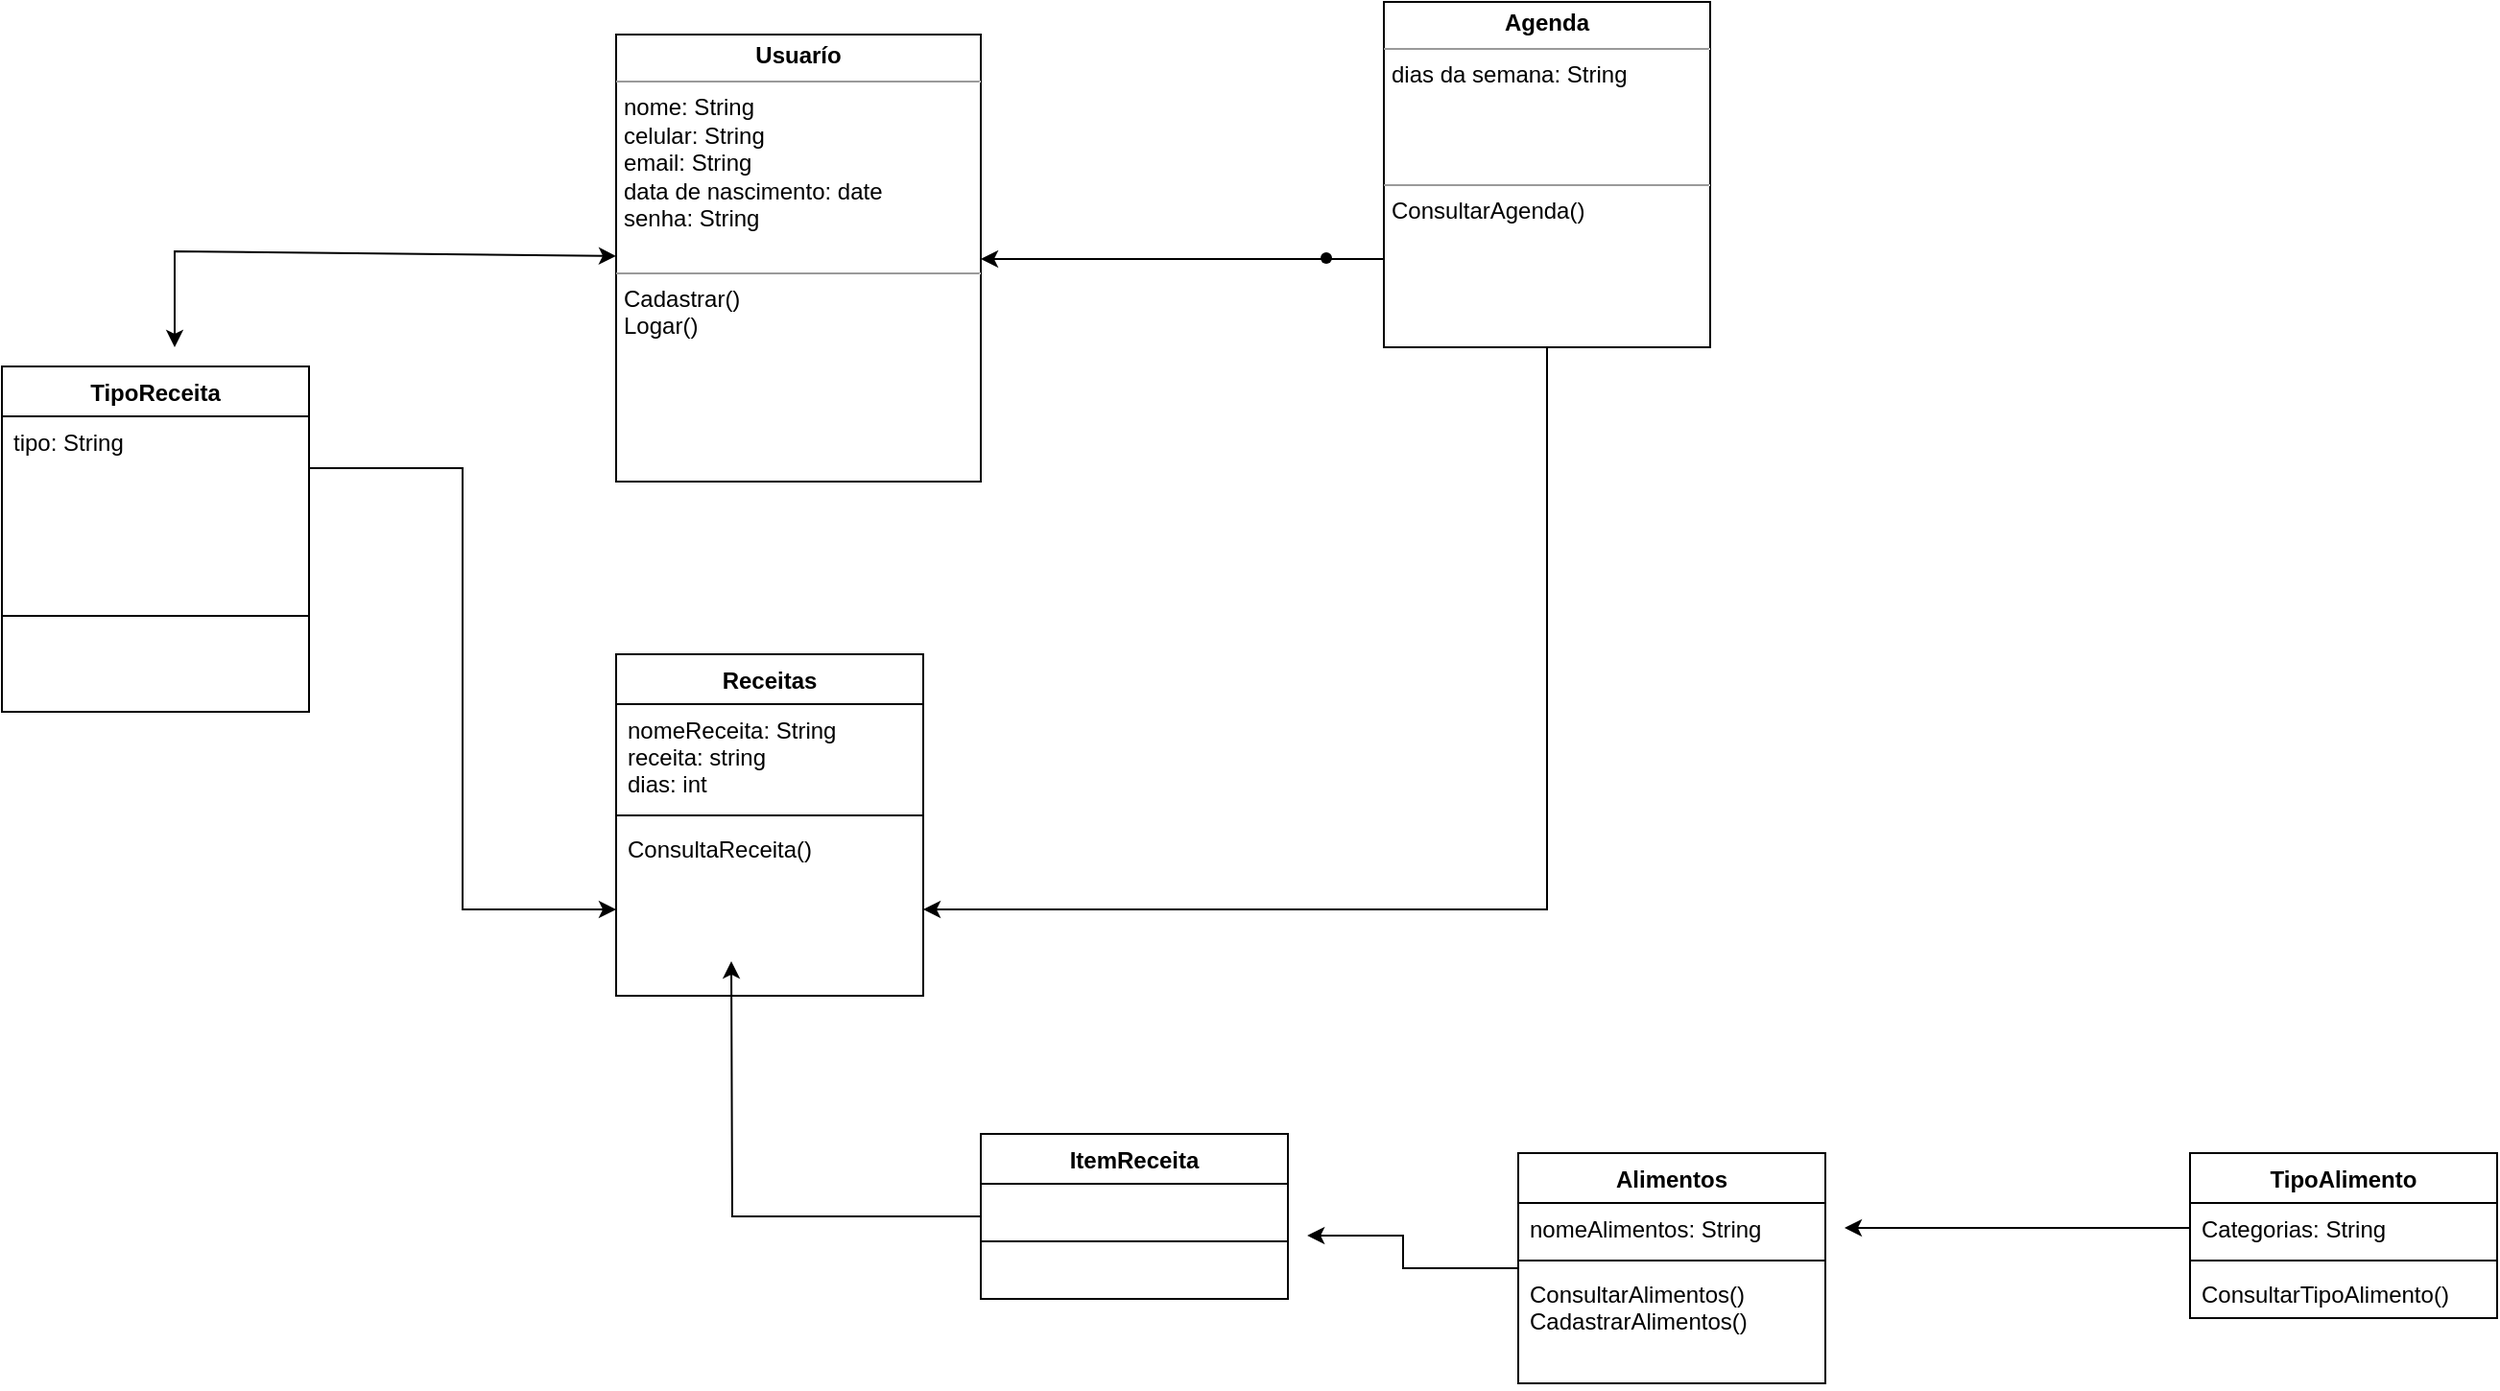 <mxfile version="20.3.0" type="device"><diagram name="Page-1" id="c4acf3e9-155e-7222-9cf6-157b1a14988f"><mxGraphModel dx="3054" dy="2050" grid="1" gridSize="10" guides="1" tooltips="1" connect="1" arrows="1" fold="1" page="1" pageScale="1" pageWidth="850" pageHeight="1100" background="none" math="0" shadow="0"><root><mxCell id="0"/><mxCell id="1" parent="0"/><mxCell id="5d2195bd80daf111-18" value="&lt;p style=&quot;margin:0px;margin-top:4px;text-align:center;&quot;&gt;&lt;b&gt;Usuarío&lt;/b&gt;&lt;/p&gt;&lt;hr size=&quot;1&quot;&gt;&lt;p style=&quot;margin:0px;margin-left:4px;&quot;&gt;nome: String&lt;/p&gt;&lt;p style=&quot;margin:0px;margin-left:4px;&quot;&gt;celular: String&lt;/p&gt;&lt;p style=&quot;margin:0px;margin-left:4px;&quot;&gt;email: String&lt;/p&gt;&lt;p style=&quot;margin:0px;margin-left:4px;&quot;&gt;data de nascimento: date&lt;/p&gt;&lt;p style=&quot;margin:0px;margin-left:4px;&quot;&gt;senha: String&lt;/p&gt;&lt;p style=&quot;margin:0px;margin-left:4px;&quot;&gt;&lt;br&gt;&lt;/p&gt;&lt;hr size=&quot;1&quot;&gt;&lt;p style=&quot;margin:0px;margin-left:4px;&quot;&gt;Cadastrar()&lt;/p&gt;&lt;p style=&quot;margin:0px;margin-left:4px;&quot;&gt;Logar()&lt;/p&gt;&lt;p style=&quot;margin:0px;margin-left:4px;&quot;&gt;&lt;br&gt;&lt;/p&gt;&lt;p style=&quot;margin:0px;margin-left:4px;&quot;&gt;&lt;br&gt;&lt;/p&gt;" style="verticalAlign=top;align=left;overflow=fill;fontSize=12;fontFamily=Helvetica;html=1;rounded=0;shadow=0;comic=0;labelBackgroundColor=none;strokeWidth=1" parent="1" vertex="1"><mxGeometry x="60" y="87" width="190" height="233" as="geometry"/></mxCell><mxCell id="VPIrvRHjgXz9I1ocZ6mU-26" style="edgeStyle=orthogonalEdgeStyle;rounded=0;orthogonalLoop=1;jettySize=auto;html=1;" parent="1" source="ITdcG2khJyKEX8FVuI93-1" target="UCDf7N1JlmvgBeOY4aT6-5" edge="1"><mxGeometry relative="1" as="geometry"><mxPoint x="545" y="440" as="targetPoint"/></mxGeometry></mxCell><mxCell id="ITdcG2khJyKEX8FVuI93-1" value="&lt;p style=&quot;margin:0px;margin-top:4px;text-align:center;&quot;&gt;&lt;b&gt;Agenda&lt;/b&gt;&lt;/p&gt;&lt;hr size=&quot;1&quot;&gt;&lt;p style=&quot;margin:0px;margin-left:4px;&quot;&gt;dias da semana: String&lt;/p&gt;&lt;p style=&quot;margin:0px;margin-left:4px;&quot;&gt;&lt;br&gt;&lt;/p&gt;&lt;p style=&quot;margin:0px;margin-left:4px;&quot;&gt;&lt;br&gt;&lt;/p&gt;&lt;p style=&quot;margin:0px;margin-left:4px;&quot;&gt;&lt;br&gt;&lt;/p&gt;&lt;hr size=&quot;1&quot;&gt;&lt;p style=&quot;margin:0px;margin-left:4px;&quot;&gt;ConsultarAgenda()&lt;/p&gt;&lt;p style=&quot;margin:0px;margin-left:4px;&quot;&gt;&lt;br&gt;&lt;/p&gt;" style="verticalAlign=top;align=left;overflow=fill;fontSize=12;fontFamily=Helvetica;html=1;rounded=0;shadow=0;comic=0;labelBackgroundColor=none;strokeWidth=1" parent="1" vertex="1"><mxGeometry x="460" y="70" width="170" height="180" as="geometry"/></mxCell><mxCell id="VPIrvRHjgXz9I1ocZ6mU-1" style="edgeStyle=orthogonalEdgeStyle;rounded=0;orthogonalLoop=1;jettySize=auto;html=1;" parent="1" source="ITdcG2khJyKEX8FVuI93-1" target="5d2195bd80daf111-18" edge="1"><mxGeometry relative="1" as="geometry"><Array as="points"><mxPoint x="410" y="204"/><mxPoint x="410" y="204"/></Array></mxGeometry></mxCell><mxCell id="ITdcG2khJyKEX8FVuI93-5" value="" style="shape=waypoint;sketch=0;size=6;pointerEvents=1;points=[];fillColor=default;resizable=0;rotatable=0;perimeter=centerPerimeter;snapToPoint=1;align=left;verticalAlign=top;rounded=0;shadow=0;comic=0;labelBackgroundColor=none;strokeWidth=1;" parent="1" vertex="1"><mxGeometry x="410" y="183.5" width="40" height="40" as="geometry"/></mxCell><mxCell id="UCDf7N1JlmvgBeOY4aT6-2" value="Receitas" style="swimlane;fontStyle=1;align=center;verticalAlign=top;childLayout=stackLayout;horizontal=1;startSize=26;horizontalStack=0;resizeParent=1;resizeParentMax=0;resizeLast=0;collapsible=1;marginBottom=0;" parent="1" vertex="1"><mxGeometry x="60" y="410" width="160" height="178" as="geometry"/></mxCell><mxCell id="UCDf7N1JlmvgBeOY4aT6-3" value="nomeReceita: String&#10;receita: string&#10;dias: int&#10;" style="text;strokeColor=none;fillColor=none;align=left;verticalAlign=top;spacingLeft=4;spacingRight=4;overflow=hidden;rotatable=0;points=[[0,0.5],[1,0.5]];portConstraint=eastwest;" parent="UCDf7N1JlmvgBeOY4aT6-2" vertex="1"><mxGeometry y="26" width="160" height="54" as="geometry"/></mxCell><mxCell id="UCDf7N1JlmvgBeOY4aT6-4" value="" style="line;strokeWidth=1;fillColor=none;align=left;verticalAlign=middle;spacingTop=-1;spacingLeft=3;spacingRight=3;rotatable=0;labelPosition=right;points=[];portConstraint=eastwest;strokeColor=inherit;" parent="UCDf7N1JlmvgBeOY4aT6-2" vertex="1"><mxGeometry y="80" width="160" height="8" as="geometry"/></mxCell><mxCell id="UCDf7N1JlmvgBeOY4aT6-5" value="ConsultaReceita()" style="text;strokeColor=none;fillColor=none;align=left;verticalAlign=top;spacingLeft=4;spacingRight=4;overflow=hidden;rotatable=0;points=[[0,0.5],[1,0.5]];portConstraint=eastwest;" parent="UCDf7N1JlmvgBeOY4aT6-2" vertex="1"><mxGeometry y="88" width="160" height="90" as="geometry"/></mxCell><mxCell id="iRlVoimaaRWuZlC5bBv--5" value="TipoReceita" style="swimlane;fontStyle=1;align=center;verticalAlign=top;childLayout=stackLayout;horizontal=1;startSize=26;horizontalStack=0;resizeParent=1;resizeParentMax=0;resizeLast=0;collapsible=1;marginBottom=0;" parent="1" vertex="1"><mxGeometry x="-260" y="260" width="160" height="180" as="geometry"/></mxCell><mxCell id="iRlVoimaaRWuZlC5bBv--6" value="tipo: String" style="text;strokeColor=none;fillColor=none;align=left;verticalAlign=top;spacingLeft=4;spacingRight=4;overflow=hidden;rotatable=0;points=[[0,0.5],[1,0.5]];portConstraint=eastwest;" parent="iRlVoimaaRWuZlC5bBv--5" vertex="1"><mxGeometry y="26" width="160" height="54" as="geometry"/></mxCell><mxCell id="iRlVoimaaRWuZlC5bBv--7" value="" style="line;strokeWidth=1;fillColor=none;align=left;verticalAlign=middle;spacingTop=-1;spacingLeft=3;spacingRight=3;rotatable=0;labelPosition=right;points=[];portConstraint=eastwest;strokeColor=inherit;" parent="iRlVoimaaRWuZlC5bBv--5" vertex="1"><mxGeometry y="80" width="160" height="100" as="geometry"/></mxCell><mxCell id="VPIrvRHjgXz9I1ocZ6mU-2" value="" style="endArrow=classic;startArrow=classic;html=1;rounded=0;" parent="1" target="5d2195bd80daf111-18" edge="1"><mxGeometry width="50" height="50" relative="1" as="geometry"><mxPoint x="-170" y="250" as="sourcePoint"/><mxPoint x="40" y="200" as="targetPoint"/><Array as="points"><mxPoint x="-170" y="200"/></Array></mxGeometry></mxCell><mxCell id="VPIrvRHjgXz9I1ocZ6mU-4" style="edgeStyle=orthogonalEdgeStyle;rounded=0;orthogonalLoop=1;jettySize=auto;html=1;entryX=0;entryY=0.5;entryDx=0;entryDy=0;" parent="1" source="iRlVoimaaRWuZlC5bBv--6" target="UCDf7N1JlmvgBeOY4aT6-5" edge="1"><mxGeometry relative="1" as="geometry"/></mxCell><mxCell id="VPIrvRHjgXz9I1ocZ6mU-9" style="edgeStyle=orthogonalEdgeStyle;rounded=0;orthogonalLoop=1;jettySize=auto;html=1;" parent="1" source="VPIrvRHjgXz9I1ocZ6mU-5" edge="1"><mxGeometry relative="1" as="geometry"><mxPoint x="120" y="570" as="targetPoint"/></mxGeometry></mxCell><mxCell id="VPIrvRHjgXz9I1ocZ6mU-5" value="ItemReceita" style="swimlane;fontStyle=1;align=center;verticalAlign=top;childLayout=stackLayout;horizontal=1;startSize=26;horizontalStack=0;resizeParent=1;resizeParentMax=0;resizeLast=0;collapsible=1;marginBottom=0;" parent="1" vertex="1"><mxGeometry x="250" y="660" width="160" height="86" as="geometry"/></mxCell><mxCell id="VPIrvRHjgXz9I1ocZ6mU-6" value="  " style="text;strokeColor=none;fillColor=none;align=left;verticalAlign=top;spacingLeft=4;spacingRight=4;overflow=hidden;rotatable=0;points=[[0,0.5],[1,0.5]];portConstraint=eastwest;" parent="VPIrvRHjgXz9I1ocZ6mU-5" vertex="1"><mxGeometry y="26" width="160" height="26" as="geometry"/></mxCell><mxCell id="VPIrvRHjgXz9I1ocZ6mU-7" value="" style="line;strokeWidth=1;fillColor=none;align=left;verticalAlign=middle;spacingTop=-1;spacingLeft=3;spacingRight=3;rotatable=0;labelPosition=right;points=[];portConstraint=eastwest;strokeColor=inherit;" parent="VPIrvRHjgXz9I1ocZ6mU-5" vertex="1"><mxGeometry y="52" width="160" height="8" as="geometry"/></mxCell><mxCell id="VPIrvRHjgXz9I1ocZ6mU-8" value=" " style="text;strokeColor=none;fillColor=none;align=left;verticalAlign=top;spacingLeft=4;spacingRight=4;overflow=hidden;rotatable=0;points=[[0,0.5],[1,0.5]];portConstraint=eastwest;" parent="VPIrvRHjgXz9I1ocZ6mU-5" vertex="1"><mxGeometry y="60" width="160" height="26" as="geometry"/></mxCell><mxCell id="VPIrvRHjgXz9I1ocZ6mU-23" style="edgeStyle=orthogonalEdgeStyle;rounded=0;orthogonalLoop=1;jettySize=auto;html=1;entryX=1.063;entryY=-0.269;entryDx=0;entryDy=0;entryPerimeter=0;" parent="1" source="VPIrvRHjgXz9I1ocZ6mU-14" target="VPIrvRHjgXz9I1ocZ6mU-8" edge="1"><mxGeometry relative="1" as="geometry"/></mxCell><mxCell id="VPIrvRHjgXz9I1ocZ6mU-14" value="Alimentos" style="swimlane;fontStyle=1;align=center;verticalAlign=top;childLayout=stackLayout;horizontal=1;startSize=26;horizontalStack=0;resizeParent=1;resizeParentMax=0;resizeLast=0;collapsible=1;marginBottom=0;" parent="1" vertex="1"><mxGeometry x="530" y="670" width="160" height="120" as="geometry"/></mxCell><mxCell id="VPIrvRHjgXz9I1ocZ6mU-15" value="nomeAlimentos: String" style="text;strokeColor=none;fillColor=none;align=left;verticalAlign=top;spacingLeft=4;spacingRight=4;overflow=hidden;rotatable=0;points=[[0,0.5],[1,0.5]];portConstraint=eastwest;" parent="VPIrvRHjgXz9I1ocZ6mU-14" vertex="1"><mxGeometry y="26" width="160" height="26" as="geometry"/></mxCell><mxCell id="VPIrvRHjgXz9I1ocZ6mU-16" value="" style="line;strokeWidth=1;fillColor=none;align=left;verticalAlign=middle;spacingTop=-1;spacingLeft=3;spacingRight=3;rotatable=0;labelPosition=right;points=[];portConstraint=eastwest;strokeColor=inherit;" parent="VPIrvRHjgXz9I1ocZ6mU-14" vertex="1"><mxGeometry y="52" width="160" height="8" as="geometry"/></mxCell><mxCell id="VPIrvRHjgXz9I1ocZ6mU-17" value="ConsultarAlimentos()&#10;CadastrarAlimentos()" style="text;strokeColor=none;fillColor=none;align=left;verticalAlign=top;spacingLeft=4;spacingRight=4;overflow=hidden;rotatable=0;points=[[0,0.5],[1,0.5]];portConstraint=eastwest;" parent="VPIrvRHjgXz9I1ocZ6mU-14" vertex="1"><mxGeometry y="60" width="160" height="60" as="geometry"/></mxCell><mxCell id="VPIrvRHjgXz9I1ocZ6mU-18" value="TipoAlimento" style="swimlane;fontStyle=1;align=center;verticalAlign=top;childLayout=stackLayout;horizontal=1;startSize=26;horizontalStack=0;resizeParent=1;resizeParentMax=0;resizeLast=0;collapsible=1;marginBottom=0;" parent="1" vertex="1"><mxGeometry x="880" y="670" width="160" height="86" as="geometry"/></mxCell><mxCell id="VPIrvRHjgXz9I1ocZ6mU-19" value="Categorias: String" style="text;strokeColor=none;fillColor=none;align=left;verticalAlign=top;spacingLeft=4;spacingRight=4;overflow=hidden;rotatable=0;points=[[0,0.5],[1,0.5]];portConstraint=eastwest;" parent="VPIrvRHjgXz9I1ocZ6mU-18" vertex="1"><mxGeometry y="26" width="160" height="26" as="geometry"/></mxCell><mxCell id="VPIrvRHjgXz9I1ocZ6mU-20" value="" style="line;strokeWidth=1;fillColor=none;align=left;verticalAlign=middle;spacingTop=-1;spacingLeft=3;spacingRight=3;rotatable=0;labelPosition=right;points=[];portConstraint=eastwest;strokeColor=inherit;" parent="VPIrvRHjgXz9I1ocZ6mU-18" vertex="1"><mxGeometry y="52" width="160" height="8" as="geometry"/></mxCell><mxCell id="VPIrvRHjgXz9I1ocZ6mU-21" value="ConsultarTipoAlimento()" style="text;strokeColor=none;fillColor=none;align=left;verticalAlign=top;spacingLeft=4;spacingRight=4;overflow=hidden;rotatable=0;points=[[0,0.5],[1,0.5]];portConstraint=eastwest;" parent="VPIrvRHjgXz9I1ocZ6mU-18" vertex="1"><mxGeometry y="60" width="160" height="26" as="geometry"/></mxCell><mxCell id="VPIrvRHjgXz9I1ocZ6mU-22" style="edgeStyle=orthogonalEdgeStyle;rounded=0;orthogonalLoop=1;jettySize=auto;html=1;" parent="1" source="VPIrvRHjgXz9I1ocZ6mU-19" edge="1"><mxGeometry relative="1" as="geometry"><mxPoint x="700" y="709" as="targetPoint"/></mxGeometry></mxCell></root></mxGraphModel></diagram></mxfile>